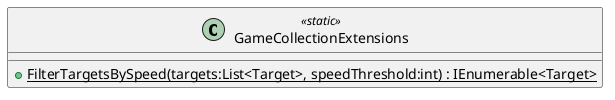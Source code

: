 @startuml
class GameCollectionExtensions <<static>> {
    + {static} FilterTargetsBySpeed(targets:List<Target>, speedThreshold:int) : IEnumerable<Target>
}
@enduml
